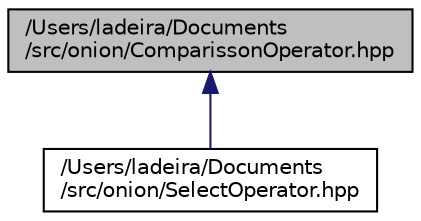 digraph "/Users/ladeira/Documents/src/onion/ComparissonOperator.hpp"
{
 // LATEX_PDF_SIZE
  edge [fontname="Helvetica",fontsize="10",labelfontname="Helvetica",labelfontsize="10"];
  node [fontname="Helvetica",fontsize="10",shape=record];
  Node1 [label="/Users/ladeira/Documents\l/src/onion/ComparissonOperator.hpp",height=0.2,width=0.4,color="black", fillcolor="grey75", style="filled", fontcolor="black",tooltip="This header introduces the facilities for abstracting the comparisson of objects."];
  Node1 -> Node2 [dir="back",color="midnightblue",fontsize="10",style="solid",fontname="Helvetica"];
  Node2 [label="/Users/ladeira/Documents\l/src/onion/SelectOperator.hpp",height=0.2,width=0.4,color="black", fillcolor="white", style="filled",URL="$_select_operator_8hpp.html",tooltip="This header introduces the SelectOperator class interface."];
}
